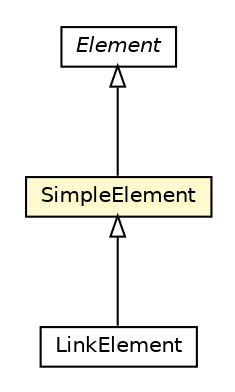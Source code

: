#!/usr/local/bin/dot
#
# Class diagram 
# Generated by UMLGraph version R5_6-24-gf6e263 (http://www.umlgraph.org/)
#

digraph G {
	edge [fontname="Helvetica",fontsize=10,labelfontname="Helvetica",labelfontsize=10];
	node [fontname="Helvetica",fontsize=10,shape=plaintext];
	nodesep=0.25;
	ranksep=0.5;
	// io.reinert.requestor.core.header.LinkElement
	c22956 [label=<<table title="io.reinert.requestor.core.header.LinkElement" border="0" cellborder="1" cellspacing="0" cellpadding="2" port="p" href="./LinkElement.html">
		<tr><td><table border="0" cellspacing="0" cellpadding="1">
<tr><td align="center" balign="center"> LinkElement </td></tr>
		</table></td></tr>
		</table>>, URL="./LinkElement.html", fontname="Helvetica", fontcolor="black", fontsize=10.0];
	// io.reinert.requestor.core.header.Element
	c22960 [label=<<table title="io.reinert.requestor.core.header.Element" border="0" cellborder="1" cellspacing="0" cellpadding="2" port="p" href="./Element.html">
		<tr><td><table border="0" cellspacing="0" cellpadding="1">
<tr><td align="center" balign="center"><font face="Helvetica-Oblique"> Element </font></td></tr>
		</table></td></tr>
		</table>>, URL="./Element.html", fontname="Helvetica", fontcolor="black", fontsize=10.0];
	// io.reinert.requestor.core.header.Element.SimpleElement
	c22961 [label=<<table title="io.reinert.requestor.core.header.Element.SimpleElement" border="0" cellborder="1" cellspacing="0" cellpadding="2" port="p" bgcolor="lemonChiffon" href="./Element.SimpleElement.html">
		<tr><td><table border="0" cellspacing="0" cellpadding="1">
<tr><td align="center" balign="center"> SimpleElement </td></tr>
		</table></td></tr>
		</table>>, URL="./Element.SimpleElement.html", fontname="Helvetica", fontcolor="black", fontsize=10.0];
	//io.reinert.requestor.core.header.LinkElement extends io.reinert.requestor.core.header.Element.SimpleElement
	c22961:p -> c22956:p [dir=back,arrowtail=empty];
	//io.reinert.requestor.core.header.Element.SimpleElement extends io.reinert.requestor.core.header.Element
	c22960:p -> c22961:p [dir=back,arrowtail=empty];
}

